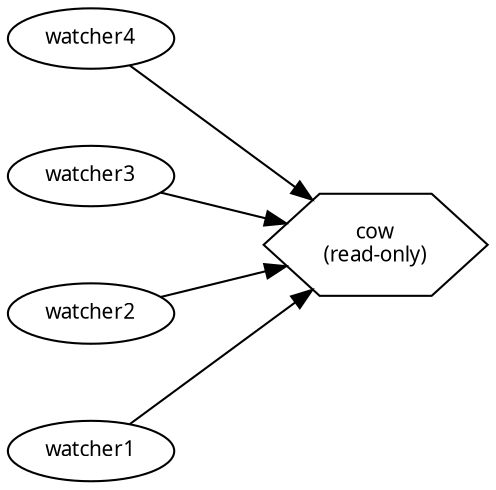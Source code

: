 //
// figs/cow.dot
//

digraph cow_init
{
	rankdir=LR; nodesep=.52; ranksep=.6;
	node[fontname=TYPEWRITER,fontsize=10,height=.4];

	cow[label="cow\n(read-only)",shape=hexagon];

	watcher4;
	watcher3;
	watcher2;
	watcher1;

	watcher4 -> cow;
	watcher3 -> cow;
	watcher2 -> cow;
	watcher1 -> cow;
}

graph cow_notify
{
	rankdir=LR; nodesep=.20; ranksep=0;
	node[fontname=TYPEWRITER,fontsize=10,height=.4];
	edge[fontname=TYPEWRITER_BOLD,fontsize=8]

	cow[shape=hexagon];
	cowdup[label="dup()\nof cow",shape=hexagon];

	watcher1;
	watcher2;
	watcher3;
	watcher4;

	watcher2 -- cow[dir=back];
	watcher3 -- cow[dir=back];
	watcher4 -- cow[dir=back];

	cow	 -- watcher1[dir=forward,label="notify(cow,\nwatcher4,NULL)",style=dashed];
	watcher4 -- cow[dir=back,label="notify_watchers\n(watcher4)",style=dashed];
	watcher1 -- cowdup[dir=back];
}

graph cow_dup
{
	rankdir=LR; nodesep=.145; ranksep=0;
	node[fontname=TYPEWRITER,fontsize=10,height=.4];
	edge[fontname=TYPEWRITER_BOLD,fontsize=8]

	cow[shape=hexagon];
	cowdup[label="dup()\nof cow",shape=hexagon];

	watcher1;
	watcher2;
	watcher3;
	watcher4;

	watcher1 -- cowdup[dir=back];
	watcher2 -- cow[dir=back];
	watcher3 -- cow[dir=back];
	watcher4 -- cow[dir=back];

	watcher4 -- cow[dir=back,label="notify_watchers\n(watcher4)",style=dashed];
	cow	 -- watcher2[dir=forward,label="notify(cow,\nwatcher4,cowdup)",style=dashed];
	cow	 -- watcher3[dir=forward,label="notify(cow,\nwatcher4,cowdup)",style=dashed];
	cow	 -- watcher4[dir=forward,headlabel="notify(cow,\nwatcher4,cowdup)",
				labelfontname=TYPEWRITER_BOLD,labelfontsize=8,
				labeldistance=6.0,labelangle=10,labelfloat=true,
				style=dashed];
}

digraph cow_done
{
	rankdir=LR; nodesep=.6; ranksep=1;
	node[fontname=TYPEWRITER,fontsize=10,height=.4];
	edge[fontname=TYPEWRITER_BOLD,fontsize=8]

	cow[shape=hexagon];
	cowdup[label="dup()\nof cow",shape=hexagon];

	watcher1 -> cowdup;
	watcher2 -> cowdup;
	watcher3 -> cowdup;
	watcher4 -> cow;
}

// End of figs/cow.dot
